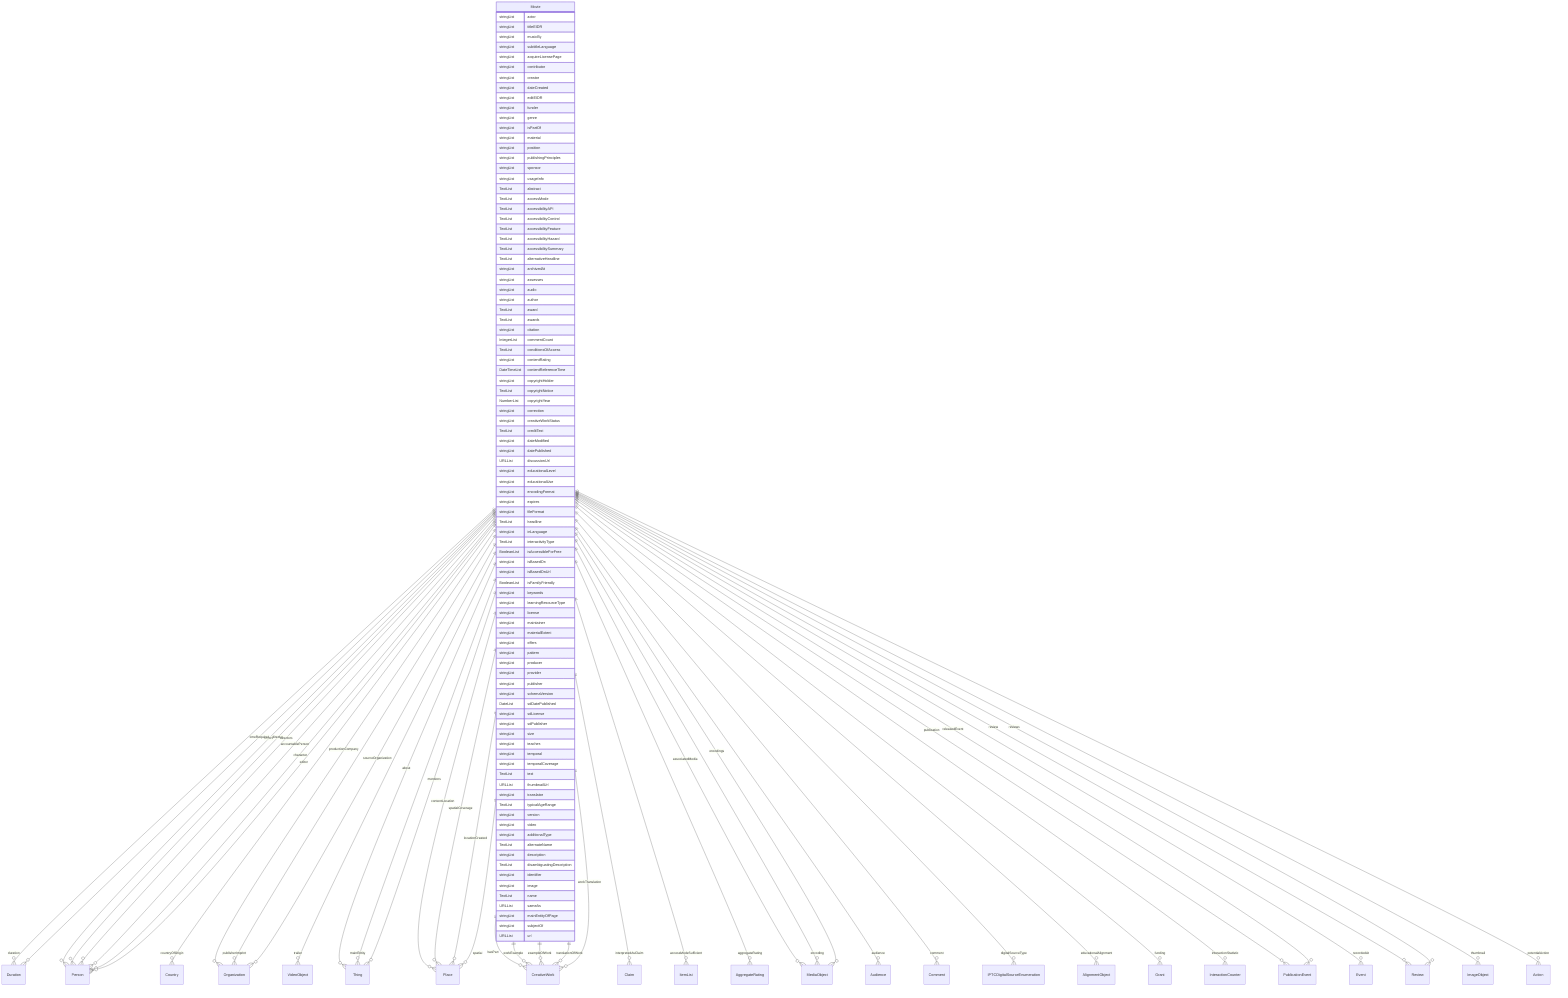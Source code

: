 erDiagram
Movie {
    stringList actor  
    stringList titleEIDR  
    stringList musicBy  
    stringList subtitleLanguage  
    stringList acquireLicensePage  
    stringList contributor  
    stringList creator  
    stringList dateCreated  
    stringList editEIDR  
    stringList funder  
    stringList genre  
    stringList isPartOf  
    stringList material  
    stringList position  
    stringList publishingPrinciples  
    stringList sponsor  
    stringList usageInfo  
    TextList abstract  
    TextList accessMode  
    TextList accessibilityAPI  
    TextList accessibilityControl  
    TextList accessibilityFeature  
    TextList accessibilityHazard  
    TextList accessibilitySummary  
    TextList alternativeHeadline  
    stringList archivedAt  
    stringList assesses  
    stringList audio  
    stringList author  
    TextList award  
    TextList awards  
    stringList citation  
    IntegerList commentCount  
    TextList conditionsOfAccess  
    stringList contentRating  
    DateTimeList contentReferenceTime  
    stringList copyrightHolder  
    TextList copyrightNotice  
    NumberList copyrightYear  
    stringList correction  
    stringList creativeWorkStatus  
    TextList creditText  
    stringList dateModified  
    stringList datePublished  
    URLList discussionUrl  
    stringList educationalLevel  
    stringList educationalUse  
    stringList encodingFormat  
    stringList expires  
    stringList fileFormat  
    TextList headline  
    stringList inLanguage  
    TextList interactivityType  
    BooleanList isAccessibleForFree  
    stringList isBasedOn  
    stringList isBasedOnUrl  
    BooleanList isFamilyFriendly  
    stringList keywords  
    stringList learningResourceType  
    stringList license  
    stringList maintainer  
    stringList materialExtent  
    stringList offers  
    stringList pattern  
    stringList producer  
    stringList provider  
    stringList publisher  
    stringList schemaVersion  
    DateList sdDatePublished  
    stringList sdLicense  
    stringList sdPublisher  
    stringList size  
    stringList teaches  
    stringList temporal  
    stringList temporalCoverage  
    TextList text  
    URLList thumbnailUrl  
    stringList translator  
    TextList typicalAgeRange  
    stringList version  
    stringList video  
    stringList additionalType  
    TextList alternateName  
    stringList description  
    TextList disambiguatingDescription  
    stringList identifier  
    stringList image  
    TextList name  
    URLList sameAs  
    stringList mainEntityOfPage  
    stringList subjectOf  
    URLList url  
}

Movie ||--}o Duration : "duration"
Movie ||--}o Person : "actors"
Movie ||--}o Country : "countryOfOrigin"
Movie ||--}o Person : "director"
Movie ||--}o Person : "directors"
Movie ||--}o Organization : "productionCompany"
Movie ||--}o VideoObject : "trailer"
Movie ||--}o Thing : "about"
Movie ||--}o Place : "contentLocation"
Movie ||--}o CreativeWork : "hasPart"
Movie ||--}o Claim : "interpretedAsClaim"
Movie ||--}o Thing : "mainEntity"
Movie ||--}o Place : "spatialCoverage"
Movie ||--}o CreativeWork : "workExample"
Movie ||--}o ItemList : "accessModeSufficient"
Movie ||--}o Person : "accountablePerson"
Movie ||--}o AggregateRating : "aggregateRating"
Movie ||--}o MediaObject : "associatedMedia"
Movie ||--}o Audience : "audience"
Movie ||--}o Person : "character"
Movie ||--}o Comment : "comment"
Movie ||--}o IPTCDigitalSourceEnumeration : "digitalSourceType"
Movie ||--}o Person : "editor"
Movie ||--}o AlignmentObject : "educationalAlignment"
Movie ||--}o MediaObject : "encoding"
Movie ||--}o MediaObject : "encodings"
Movie ||--}o CreativeWork : "exampleOfWork"
Movie ||--}o Grant : "funding"
Movie ||--}o InteractionCounter : "interactionStatistic"
Movie ||--}o Place : "locationCreated"
Movie ||--}o Thing : "mentions"
Movie ||--}o PublicationEvent : "publication"
Movie ||--}o Organization : "publisherImprint"
Movie ||--}o Event : "recordedAt"
Movie ||--}o PublicationEvent : "releasedEvent"
Movie ||--}o Review : "review"
Movie ||--}o Review : "reviews"
Movie ||--}o Organization : "sourceOrganization"
Movie ||--}o Place : "spatial"
Movie ||--}o ImageObject : "thumbnail"
Movie ||--}o Duration : "timeRequired"
Movie ||--}o CreativeWork : "translationOfWork"
Movie ||--}o CreativeWork : "workTranslation"
Movie ||--}o Action : "potentialAction"